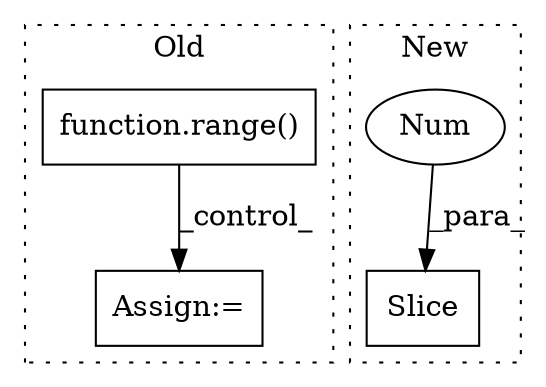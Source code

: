 digraph G {
subgraph cluster0 {
1 [label="function.range()" a="75" s="9498,9523" l="6,1" shape="box"];
4 [label="Assign:=" a="68" s="9591" l="3" shape="box"];
label = "Old";
style="dotted";
}
subgraph cluster1 {
2 [label="Slice" a="80" s="7756" l="4" shape="box"];
3 [label="Num" a="76" s="7757" l="3" shape="ellipse"];
label = "New";
style="dotted";
}
1 -> 4 [label="_control_"];
3 -> 2 [label="_para_"];
}